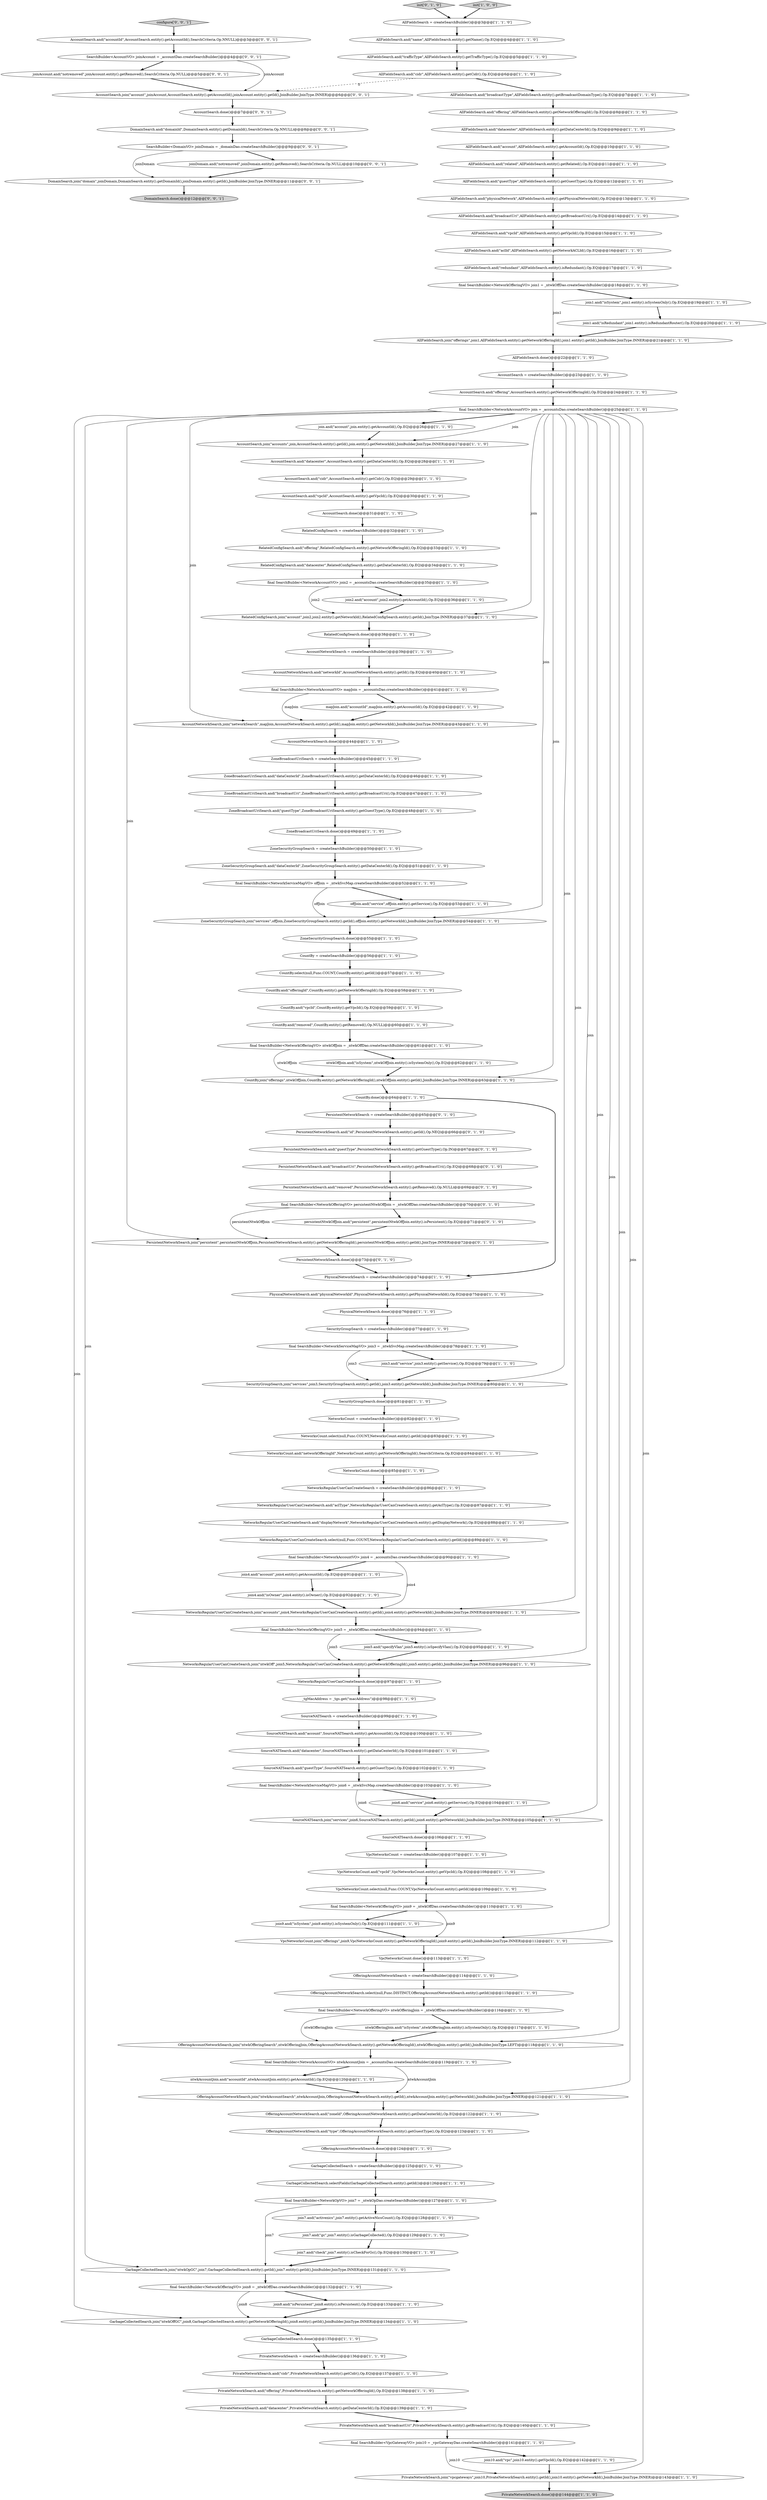 digraph {
114 [style = filled, label = "AccountNetworkSearch.join(\"networkSearch\",mapJoin,AccountNetworkSearch.entity().getId(),mapJoin.entity().getNetworkId(),JoinBuilder.JoinType.INNER)@@@43@@@['1', '1', '0']", fillcolor = white, shape = ellipse image = "AAA0AAABBB1BBB"];
65 [style = filled, label = "join6.and(\"service\",join6.entity().getService(),Op.EQ)@@@104@@@['1', '1', '0']", fillcolor = white, shape = ellipse image = "AAA0AAABBB1BBB"];
73 [style = filled, label = "join9.and(\"isSystem\",join9.entity().isSystemOnly(),Op.EQ)@@@111@@@['1', '1', '0']", fillcolor = white, shape = ellipse image = "AAA0AAABBB1BBB"];
49 [style = filled, label = "NetworksRegularUserCanCreateSearch.join(\"accounts\",join4,NetworksRegularUserCanCreateSearch.entity().getId(),join4.entity().getNetworkId(),JoinBuilder.JoinType.INNER)@@@93@@@['1', '1', '0']", fillcolor = white, shape = ellipse image = "AAA0AAABBB1BBB"];
47 [style = filled, label = "final SearchBuilder<NetworkAccountVO> join2 = _accountsDao.createSearchBuilder()@@@35@@@['1', '1', '0']", fillcolor = white, shape = ellipse image = "AAA0AAABBB1BBB"];
34 [style = filled, label = "ntwkAccountJoin.and(\"accountId\",ntwkAccountJoin.entity().getAccountId(),Op.EQ)@@@120@@@['1', '1', '0']", fillcolor = white, shape = ellipse image = "AAA0AAABBB1BBB"];
4 [style = filled, label = "GarbageCollectedSearch = createSearchBuilder()@@@125@@@['1', '1', '0']", fillcolor = white, shape = ellipse image = "AAA0AAABBB1BBB"];
21 [style = filled, label = "VpcNetworksCount = createSearchBuilder()@@@107@@@['1', '1', '0']", fillcolor = white, shape = ellipse image = "AAA0AAABBB1BBB"];
90 [style = filled, label = "AllFieldsSearch.and(\"broadcastUri\",AllFieldsSearch.entity().getBroadcastUri(),Op.EQ)@@@14@@@['1', '1', '0']", fillcolor = white, shape = ellipse image = "AAA0AAABBB1BBB"];
138 [style = filled, label = "PersistentNetworkSearch.join(\"persistent\",persistentNtwkOffJoin,PersistentNetworkSearch.entity().getNetworkOfferingId(),persistentNtwkOffJoin.entity().getId(),JoinType.INNER)@@@72@@@['0', '1', '0']", fillcolor = white, shape = ellipse image = "AAA1AAABBB2BBB"];
18 [style = filled, label = "join8.and(\"isPersistent\",join8.entity().isPersistent(),Op.EQ)@@@133@@@['1', '1', '0']", fillcolor = white, shape = ellipse image = "AAA0AAABBB1BBB"];
106 [style = filled, label = "join10.and(\"vpc\",join10.entity().getVpcId(),Op.EQ)@@@142@@@['1', '1', '0']", fillcolor = white, shape = ellipse image = "AAA0AAABBB1BBB"];
53 [style = filled, label = "AllFieldsSearch.and(\"datacenter\",AllFieldsSearch.entity().getDataCenterId(),Op.EQ)@@@9@@@['1', '1', '0']", fillcolor = white, shape = ellipse image = "AAA0AAABBB1BBB"];
151 [style = filled, label = "DomainSearch.done()@@@12@@@['0', '0', '1']", fillcolor = lightgray, shape = ellipse image = "AAA0AAABBB3BBB"];
92 [style = filled, label = "SourceNATSearch.join(\"services\",join6,SourceNATSearch.entity().getId(),join6.entity().getNetworkId(),JoinBuilder.JoinType.INNER)@@@105@@@['1', '1', '0']", fillcolor = white, shape = ellipse image = "AAA0AAABBB1BBB"];
37 [style = filled, label = "ntwkOfferingJoin.and(\"isSystem\",ntwkOfferingJoin.entity().isSystemOnly(),Op.EQ)@@@117@@@['1', '1', '0']", fillcolor = white, shape = ellipse image = "AAA0AAABBB1BBB"];
27 [style = filled, label = "GarbageCollectedSearch.selectFields(GarbageCollectedSearch.entity().getId())@@@126@@@['1', '1', '0']", fillcolor = white, shape = ellipse image = "AAA0AAABBB1BBB"];
29 [style = filled, label = "AllFieldsSearch.and(\"guestType\",AllFieldsSearch.entity().getGuestType(),Op.EQ)@@@12@@@['1', '1', '0']", fillcolor = white, shape = ellipse image = "AAA0AAABBB1BBB"];
126 [style = filled, label = "AllFieldsSearch.and(\"vpcId\",AllFieldsSearch.entity().getVpcId(),Op.EQ)@@@15@@@['1', '1', '0']", fillcolor = white, shape = ellipse image = "AAA0AAABBB1BBB"];
125 [style = filled, label = "PhysicalNetworkSearch = createSearchBuilder()@@@74@@@['1', '1', '0']", fillcolor = white, shape = ellipse image = "AAA0AAABBB1BBB"];
104 [style = filled, label = "NetworksRegularUserCanCreateSearch.select(null,Func.COUNT,NetworksRegularUserCanCreateSearch.entity().getId())@@@89@@@['1', '1', '0']", fillcolor = white, shape = ellipse image = "AAA0AAABBB1BBB"];
133 [style = filled, label = "ZoneBroadcastUriSearch.and(\"guestType\",ZoneBroadcastUriSearch.entity().getGuestType(),Op.EQ)@@@48@@@['1', '1', '0']", fillcolor = white, shape = ellipse image = "AAA0AAABBB1BBB"];
23 [style = filled, label = "CountBy = createSearchBuilder()@@@56@@@['1', '1', '0']", fillcolor = white, shape = ellipse image = "AAA0AAABBB1BBB"];
40 [style = filled, label = "join4.and(\"isOwner\",join4.entity().isOwner(),Op.EQ)@@@92@@@['1', '1', '0']", fillcolor = white, shape = ellipse image = "AAA0AAABBB1BBB"];
44 [style = filled, label = "AllFieldsSearch.and(\"account\",AllFieldsSearch.entity().getAccountId(),Op.EQ)@@@10@@@['1', '1', '0']", fillcolor = white, shape = ellipse image = "AAA0AAABBB1BBB"];
144 [style = filled, label = "AccountSearch.done()@@@7@@@['0', '0', '1']", fillcolor = white, shape = ellipse image = "AAA0AAABBB3BBB"];
20 [style = filled, label = "final SearchBuilder<NetworkAccountVO> ntwkAccountJoin = _accountsDao.createSearchBuilder()@@@119@@@['1', '1', '0']", fillcolor = white, shape = ellipse image = "AAA0AAABBB1BBB"];
112 [style = filled, label = "final SearchBuilder<NetworkOfferingVO> ntwkOffJoin = _ntwkOffDao.createSearchBuilder()@@@61@@@['1', '1', '0']", fillcolor = white, shape = ellipse image = "AAA0AAABBB1BBB"];
59 [style = filled, label = "AllFieldsSearch.and(\"name\",AllFieldsSearch.entity().getName(),Op.EQ)@@@4@@@['1', '1', '0']", fillcolor = white, shape = ellipse image = "AAA0AAABBB1BBB"];
78 [style = filled, label = "final SearchBuilder<NetworkServiceMapVO> offJoin = _ntwkSvcMap.createSearchBuilder()@@@52@@@['1', '1', '0']", fillcolor = white, shape = ellipse image = "AAA0AAABBB1BBB"];
123 [style = filled, label = "final SearchBuilder<NetworkServiceMapVO> join6 = _ntwkSvcMap.createSearchBuilder()@@@103@@@['1', '1', '0']", fillcolor = white, shape = ellipse image = "AAA0AAABBB1BBB"];
97 [style = filled, label = "VpcNetworksCount.select(null,Func.COUNT,VpcNetworksCount.entity().getId())@@@109@@@['1', '1', '0']", fillcolor = white, shape = ellipse image = "AAA0AAABBB1BBB"];
28 [style = filled, label = "final SearchBuilder<NetworkOfferingVO> join5 = _ntwkOffDao.createSearchBuilder()@@@94@@@['1', '1', '0']", fillcolor = white, shape = ellipse image = "AAA0AAABBB1BBB"];
7 [style = filled, label = "NetworksRegularUserCanCreateSearch.and(\"aclType\",NetworksRegularUserCanCreateSearch.entity().getAclType(),Op.EQ)@@@87@@@['1', '1', '0']", fillcolor = white, shape = ellipse image = "AAA0AAABBB1BBB"];
149 [style = filled, label = "DomainSearch.join(\"domain\",joinDomain,DomainSearch.entity().getDomainId(),joinDomain.entity().getId(),JoinBuilder.JoinType.INNER)@@@11@@@['0', '0', '1']", fillcolor = white, shape = ellipse image = "AAA0AAABBB3BBB"];
17 [style = filled, label = "AllFieldsSearch.and(\"trafficType\",AllFieldsSearch.entity().getTrafficType(),Op.EQ)@@@5@@@['1', '1', '0']", fillcolor = white, shape = ellipse image = "AAA0AAABBB1BBB"];
85 [style = filled, label = "OfferingAccountNetworkSearch.select(null,Func.DISTINCT,OfferingAccountNetworkSearch.entity().getId())@@@115@@@['1', '1', '0']", fillcolor = white, shape = ellipse image = "AAA0AAABBB1BBB"];
119 [style = filled, label = "ZoneBroadcastUriSearch.and(\"dataCenterId\",ZoneBroadcastUriSearch.entity().getDataCenterId(),Op.EQ)@@@46@@@['1', '1', '0']", fillcolor = white, shape = ellipse image = "AAA0AAABBB1BBB"];
82 [style = filled, label = "OfferingAccountNetworkSearch.join(\"ntwkOfferingSearch\",ntwkOfferingJoin,OfferingAccountNetworkSearch.entity().getNetworkOfferingId(),ntwkOfferingJoin.entity().getId(),JoinBuilder.JoinType.LEFT)@@@118@@@['1', '1', '0']", fillcolor = white, shape = ellipse image = "AAA0AAABBB1BBB"];
95 [style = filled, label = "AccountSearch.done()@@@31@@@['1', '1', '0']", fillcolor = white, shape = ellipse image = "AAA0AAABBB1BBB"];
136 [style = filled, label = "persistentNtwkOffJoin.and(\"persistent\",persistentNtwkOffJoin.entity().isPersistent(),Op.EQ)@@@71@@@['0', '1', '0']", fillcolor = white, shape = ellipse image = "AAA1AAABBB2BBB"];
72 [style = filled, label = "NetworksRegularUserCanCreateSearch = createSearchBuilder()@@@86@@@['1', '1', '0']", fillcolor = white, shape = ellipse image = "AAA0AAABBB1BBB"];
14 [style = filled, label = "PrivateNetworkSearch.and(\"broadcastUri\",PrivateNetworkSearch.entity().getBroadcastUri(),Op.EQ)@@@140@@@['1', '1', '0']", fillcolor = white, shape = ellipse image = "AAA0AAABBB1BBB"];
9 [style = filled, label = "CountBy.select(null,Func.COUNT,CountBy.entity().getId())@@@57@@@['1', '1', '0']", fillcolor = white, shape = ellipse image = "AAA0AAABBB1BBB"];
111 [style = filled, label = "VpcNetworksCount.and(\"vpcId\",VpcNetworksCount.entity().getVpcId(),Op.EQ)@@@108@@@['1', '1', '0']", fillcolor = white, shape = ellipse image = "AAA0AAABBB1BBB"];
32 [style = filled, label = "PrivateNetworkSearch.and(\"offering\",PrivateNetworkSearch.entity().getNetworkOfferingId(),Op.EQ)@@@138@@@['1', '1', '0']", fillcolor = white, shape = ellipse image = "AAA0AAABBB1BBB"];
30 [style = filled, label = "SourceNATSearch = createSearchBuilder()@@@99@@@['1', '1', '0']", fillcolor = white, shape = ellipse image = "AAA0AAABBB1BBB"];
75 [style = filled, label = "NetworksRegularUserCanCreateSearch.done()@@@97@@@['1', '1', '0']", fillcolor = white, shape = ellipse image = "AAA0AAABBB1BBB"];
70 [style = filled, label = "SecurityGroupSearch.join(\"services\",join3,SecurityGroupSearch.entity().getId(),join3.entity().getNetworkId(),JoinBuilder.JoinType.INNER)@@@80@@@['1', '1', '0']", fillcolor = white, shape = ellipse image = "AAA0AAABBB1BBB"];
99 [style = filled, label = "final SearchBuilder<NetworkAccountVO> join4 = _accountsDao.createSearchBuilder()@@@90@@@['1', '1', '0']", fillcolor = white, shape = ellipse image = "AAA0AAABBB1BBB"];
33 [style = filled, label = "ZoneSecurityGroupSearch = createSearchBuilder()@@@50@@@['1', '1', '0']", fillcolor = white, shape = ellipse image = "AAA0AAABBB1BBB"];
63 [style = filled, label = "NetworksRegularUserCanCreateSearch.join(\"ntwkOff\",join5,NetworksRegularUserCanCreateSearch.entity().getNetworkOfferingId(),join5.entity().getId(),JoinBuilder.JoinType.INNER)@@@96@@@['1', '1', '0']", fillcolor = white, shape = ellipse image = "AAA0AAABBB1BBB"];
5 [style = filled, label = "RelatedConfigSearch.done()@@@38@@@['1', '1', '0']", fillcolor = white, shape = ellipse image = "AAA0AAABBB1BBB"];
128 [style = filled, label = "ntwkOffJoin.and(\"isSystem\",ntwkOffJoin.entity().isSystemOnly(),Op.EQ)@@@62@@@['1', '1', '0']", fillcolor = white, shape = ellipse image = "AAA0AAABBB1BBB"];
139 [style = filled, label = "init['0', '1', '0']", fillcolor = lightgray, shape = diamond image = "AAA0AAABBB2BBB"];
69 [style = filled, label = "offJoin.and(\"service\",offJoin.entity().getService(),Op.EQ)@@@53@@@['1', '1', '0']", fillcolor = white, shape = ellipse image = "AAA0AAABBB1BBB"];
115 [style = filled, label = "final SearchBuilder<NetworkServiceMapVO> join3 = _ntwkSvcMap.createSearchBuilder()@@@78@@@['1', '1', '0']", fillcolor = white, shape = ellipse image = "AAA0AAABBB1BBB"];
131 [style = filled, label = "OfferingAccountNetworkSearch.done()@@@124@@@['1', '1', '0']", fillcolor = white, shape = ellipse image = "AAA0AAABBB1BBB"];
6 [style = filled, label = "PrivateNetworkSearch = createSearchBuilder()@@@136@@@['1', '1', '0']", fillcolor = white, shape = ellipse image = "AAA0AAABBB1BBB"];
55 [style = filled, label = "final SearchBuilder<VpcGatewayVO> join10 = _vpcGatewayDao.createSearchBuilder()@@@141@@@['1', '1', '0']", fillcolor = white, shape = ellipse image = "AAA0AAABBB1BBB"];
12 [style = filled, label = "final SearchBuilder<NetworkOfferingVO> ntwkOfferingJoin = _ntwkOffDao.createSearchBuilder()@@@116@@@['1', '1', '0']", fillcolor = white, shape = ellipse image = "AAA0AAABBB1BBB"];
113 [style = filled, label = "final SearchBuilder<NetworkAccountVO> join = _accountsDao.createSearchBuilder()@@@25@@@['1', '1', '0']", fillcolor = white, shape = ellipse image = "AAA0AAABBB1BBB"];
52 [style = filled, label = "PrivateNetworkSearch.and(\"cidr\",PrivateNetworkSearch.entity().getCidr(),Op.EQ)@@@137@@@['1', '1', '0']", fillcolor = white, shape = ellipse image = "AAA0AAABBB1BBB"];
24 [style = filled, label = "SourceNATSearch.and(\"account\",SourceNATSearch.entity().getAccountId(),Op.EQ)@@@100@@@['1', '1', '0']", fillcolor = white, shape = ellipse image = "AAA0AAABBB1BBB"];
129 [style = filled, label = "CountBy.and(\"offeringId\",CountBy.entity().getNetworkOfferingId(),Op.EQ)@@@58@@@['1', '1', '0']", fillcolor = white, shape = ellipse image = "AAA0AAABBB1BBB"];
25 [style = filled, label = "AccountSearch.and(\"cidr\",AccountSearch.entity().getCidr(),Op.EQ)@@@29@@@['1', '1', '0']", fillcolor = white, shape = ellipse image = "AAA0AAABBB1BBB"];
35 [style = filled, label = "AllFieldsSearch.join(\"offerings\",join1,AllFieldsSearch.entity().getNetworkOfferingId(),join1.entity().getId(),JoinBuilder.JoinType.INNER)@@@21@@@['1', '1', '0']", fillcolor = white, shape = ellipse image = "AAA0AAABBB1BBB"];
118 [style = filled, label = "join.and(\"account\",join.entity().getAccountId(),Op.EQ)@@@26@@@['1', '1', '0']", fillcolor = white, shape = ellipse image = "AAA0AAABBB1BBB"];
88 [style = filled, label = "CountBy.and(\"removed\",CountBy.entity().getRemoved(),Op.NULL)@@@60@@@['1', '1', '0']", fillcolor = white, shape = ellipse image = "AAA0AAABBB1BBB"];
50 [style = filled, label = "OfferingAccountNetworkSearch.and(\"type\",OfferingAccountNetworkSearch.entity().getGuestType(),Op.EQ)@@@123@@@['1', '1', '0']", fillcolor = white, shape = ellipse image = "AAA0AAABBB1BBB"];
0 [style = filled, label = "join3.and(\"service\",join3.entity().getService(),Op.EQ)@@@79@@@['1', '1', '0']", fillcolor = white, shape = ellipse image = "AAA0AAABBB1BBB"];
16 [style = filled, label = "ZoneBroadcastUriSearch.done()@@@49@@@['1', '1', '0']", fillcolor = white, shape = ellipse image = "AAA0AAABBB1BBB"];
98 [style = filled, label = "_tgMacAddress = _tgs.get(\"macAddress\")@@@98@@@['1', '1', '0']", fillcolor = white, shape = ellipse image = "AAA0AAABBB1BBB"];
76 [style = filled, label = "ZoneSecurityGroupSearch.done()@@@55@@@['1', '1', '0']", fillcolor = white, shape = ellipse image = "AAA0AAABBB1BBB"];
74 [style = filled, label = "RelatedConfigSearch.and(\"datacenter\",RelatedConfigSearch.entity().getDataCenterId(),Op.EQ)@@@34@@@['1', '1', '0']", fillcolor = white, shape = ellipse image = "AAA0AAABBB1BBB"];
31 [style = filled, label = "final SearchBuilder<NetworkOfferingVO> join8 = _ntwkOffDao.createSearchBuilder()@@@132@@@['1', '1', '0']", fillcolor = white, shape = ellipse image = "AAA0AAABBB1BBB"];
117 [style = filled, label = "AllFieldsSearch.and(\"redundant\",AllFieldsSearch.entity().isRedundant(),Op.EQ)@@@17@@@['1', '1', '0']", fillcolor = white, shape = ellipse image = "AAA0AAABBB1BBB"];
11 [style = filled, label = "NetworksCount = createSearchBuilder()@@@82@@@['1', '1', '0']", fillcolor = white, shape = ellipse image = "AAA0AAABBB1BBB"];
13 [style = filled, label = "final SearchBuilder<NetworkAccountVO> mapJoin = _accountsDao.createSearchBuilder()@@@41@@@['1', '1', '0']", fillcolor = white, shape = ellipse image = "AAA0AAABBB1BBB"];
62 [style = filled, label = "SourceNATSearch.and(\"guestType\",SourceNATSearch.entity().getGuestType(),Op.EQ)@@@102@@@['1', '1', '0']", fillcolor = white, shape = ellipse image = "AAA0AAABBB1BBB"];
84 [style = filled, label = "join1.and(\"isRedundant\",join1.entity().isRedundantRouter(),Op.EQ)@@@20@@@['1', '1', '0']", fillcolor = white, shape = ellipse image = "AAA0AAABBB1BBB"];
22 [style = filled, label = "ZoneSecurityGroupSearch.and(\"dataCenterId\",ZoneSecurityGroupSearch.entity().getDataCenterId(),Op.EQ)@@@51@@@['1', '1', '0']", fillcolor = white, shape = ellipse image = "AAA0AAABBB1BBB"];
38 [style = filled, label = "AccountSearch = createSearchBuilder()@@@23@@@['1', '1', '0']", fillcolor = white, shape = ellipse image = "AAA0AAABBB1BBB"];
143 [style = filled, label = "final SearchBuilder<NetworkOfferingVO> persistentNtwkOffJoin = _ntwkOffDao.createSearchBuilder()@@@70@@@['0', '1', '0']", fillcolor = white, shape = ellipse image = "AAA1AAABBB2BBB"];
145 [style = filled, label = "joinDomain.and(\"notremoved\",joinDomain.entity().getRemoved(),SearchCriteria.Op.NULL)@@@10@@@['0', '0', '1']", fillcolor = white, shape = ellipse image = "AAA0AAABBB3BBB"];
10 [style = filled, label = "join7.and(\"gc\",join7.entity().isGarbageCollected(),Op.EQ)@@@129@@@['1', '1', '0']", fillcolor = white, shape = ellipse image = "AAA0AAABBB1BBB"];
60 [style = filled, label = "VpcNetworksCount.join(\"offerings\",join9,VpcNetworksCount.entity().getNetworkOfferingId(),join9.entity().getId(),JoinBuilder.JoinType.INNER)@@@112@@@['1', '1', '0']", fillcolor = white, shape = ellipse image = "AAA0AAABBB1BBB"];
8 [style = filled, label = "join2.and(\"account\",join2.entity().getAccountId(),Op.EQ)@@@36@@@['1', '1', '0']", fillcolor = white, shape = ellipse image = "AAA0AAABBB1BBB"];
46 [style = filled, label = "AccountSearch.and(\"datacenter\",AccountSearch.entity().getDataCenterId(),Op.EQ)@@@28@@@['1', '1', '0']", fillcolor = white, shape = ellipse image = "AAA0AAABBB1BBB"];
2 [style = filled, label = "NetworksRegularUserCanCreateSearch.and(\"displayNetwork\",NetworksRegularUserCanCreateSearch.entity().getDisplayNetwork(),Op.EQ)@@@88@@@['1', '1', '0']", fillcolor = white, shape = ellipse image = "AAA0AAABBB1BBB"];
61 [style = filled, label = "AllFieldsSearch = createSearchBuilder()@@@3@@@['1', '1', '0']", fillcolor = white, shape = ellipse image = "AAA0AAABBB1BBB"];
94 [style = filled, label = "VpcNetworksCount.done()@@@113@@@['1', '1', '0']", fillcolor = white, shape = ellipse image = "AAA0AAABBB1BBB"];
36 [style = filled, label = "join5.and(\"specifyVlan\",join5.entity().isSpecifyVlan(),Op.EQ)@@@95@@@['1', '1', '0']", fillcolor = white, shape = ellipse image = "AAA0AAABBB1BBB"];
96 [style = filled, label = "AccountNetworkSearch = createSearchBuilder()@@@39@@@['1', '1', '0']", fillcolor = white, shape = ellipse image = "AAA0AAABBB1BBB"];
121 [style = filled, label = "SecurityGroupSearch.done()@@@81@@@['1', '1', '0']", fillcolor = white, shape = ellipse image = "AAA0AAABBB1BBB"];
86 [style = filled, label = "GarbageCollectedSearch.join(\"ntwkOpGC\",join7,GarbageCollectedSearch.entity().getId(),join7.entity().getId(),JoinBuilder.JoinType.INNER)@@@131@@@['1', '1', '0']", fillcolor = white, shape = ellipse image = "AAA0AAABBB1BBB"];
132 [style = filled, label = "SourceNATSearch.and(\"datacenter\",SourceNATSearch.entity().getDataCenterId(),Op.EQ)@@@101@@@['1', '1', '0']", fillcolor = white, shape = ellipse image = "AAA0AAABBB1BBB"];
109 [style = filled, label = "AllFieldsSearch.and(\"related\",AllFieldsSearch.entity().getRelated(),Op.EQ)@@@11@@@['1', '1', '0']", fillcolor = white, shape = ellipse image = "AAA0AAABBB1BBB"];
79 [style = filled, label = "join7.and(\"check\",join7.entity().isCheckForGc(),Op.EQ)@@@130@@@['1', '1', '0']", fillcolor = white, shape = ellipse image = "AAA0AAABBB1BBB"];
71 [style = filled, label = "AccountSearch.and(\"offering\",AccountSearch.entity().getNetworkOfferingId(),Op.EQ)@@@24@@@['1', '1', '0']", fillcolor = white, shape = ellipse image = "AAA0AAABBB1BBB"];
48 [style = filled, label = "final SearchBuilder<NetworkOpVO> join7 = _ntwkOpDao.createSearchBuilder()@@@127@@@['1', '1', '0']", fillcolor = white, shape = ellipse image = "AAA0AAABBB1BBB"];
93 [style = filled, label = "ZoneBroadcastUriSearch = createSearchBuilder()@@@45@@@['1', '1', '0']", fillcolor = white, shape = ellipse image = "AAA0AAABBB1BBB"];
56 [style = filled, label = "RelatedConfigSearch.and(\"offering\",RelatedConfigSearch.entity().getNetworkOfferingId(),Op.EQ)@@@33@@@['1', '1', '0']", fillcolor = white, shape = ellipse image = "AAA0AAABBB1BBB"];
41 [style = filled, label = "GarbageCollectedSearch.done()@@@135@@@['1', '1', '0']", fillcolor = white, shape = ellipse image = "AAA0AAABBB1BBB"];
100 [style = filled, label = "CountBy.join(\"offerings\",ntwkOffJoin,CountBy.entity().getNetworkOfferingId(),ntwkOffJoin.entity().getId(),JoinBuilder.JoinType.INNER)@@@63@@@['1', '1', '0']", fillcolor = white, shape = ellipse image = "AAA0AAABBB1BBB"];
127 [style = filled, label = "CountBy.and(\"vpcId\",CountBy.entity().getVpcId(),Op.EQ)@@@59@@@['1', '1', '0']", fillcolor = white, shape = ellipse image = "AAA0AAABBB1BBB"];
146 [style = filled, label = "AccountSearch.and(\"accountId\",AccountSearch.entity().getAccountId(),SearchCriteria.Op.NNULL)@@@3@@@['0', '0', '1']", fillcolor = white, shape = ellipse image = "AAA0AAABBB3BBB"];
67 [style = filled, label = "AccountSearch.and(\"vpcId\",AccountSearch.entity().getVpcId(),Op.EQ)@@@30@@@['1', '1', '0']", fillcolor = white, shape = ellipse image = "AAA0AAABBB1BBB"];
124 [style = filled, label = "PrivateNetworkSearch.and(\"datacenter\",PrivateNetworkSearch.entity().getDataCenterId(),Op.EQ)@@@139@@@['1', '1', '0']", fillcolor = white, shape = ellipse image = "AAA0AAABBB1BBB"];
64 [style = filled, label = "SecurityGroupSearch = createSearchBuilder()@@@77@@@['1', '1', '0']", fillcolor = white, shape = ellipse image = "AAA0AAABBB1BBB"];
137 [style = filled, label = "PersistentNetworkSearch = createSearchBuilder()@@@65@@@['0', '1', '0']", fillcolor = white, shape = ellipse image = "AAA1AAABBB2BBB"];
141 [style = filled, label = "PersistentNetworkSearch.and(\"id\",PersistentNetworkSearch.entity().getId(),Op.NEQ)@@@66@@@['0', '1', '0']", fillcolor = white, shape = ellipse image = "AAA1AAABBB2BBB"];
134 [style = filled, label = "PersistentNetworkSearch.and(\"removed\",PersistentNetworkSearch.entity().getRemoved(),Op.NULL)@@@69@@@['0', '1', '0']", fillcolor = white, shape = ellipse image = "AAA1AAABBB2BBB"];
54 [style = filled, label = "RelatedConfigSearch.join(\"account\",join2,join2.entity().getNetworkId(),RelatedConfigSearch.entity().getId(),JoinType.INNER)@@@37@@@['1', '1', '0']", fillcolor = white, shape = ellipse image = "AAA0AAABBB1BBB"];
81 [style = filled, label = "AccountNetworkSearch.done()@@@44@@@['1', '1', '0']", fillcolor = white, shape = ellipse image = "AAA0AAABBB1BBB"];
150 [style = filled, label = "joinAccount.and(\"notremoved\",joinAccount.entity().getRemoved(),SearchCriteria.Op.NULL)@@@5@@@['0', '0', '1']", fillcolor = white, shape = ellipse image = "AAA0AAABBB3BBB"];
15 [style = filled, label = "GarbageCollectedSearch.join(\"ntwkOffGC\",join8,GarbageCollectedSearch.entity().getNetworkOfferingId(),join8.entity().getId(),JoinBuilder.JoinType.INNER)@@@134@@@['1', '1', '0']", fillcolor = white, shape = ellipse image = "AAA0AAABBB1BBB"];
80 [style = filled, label = "ZoneBroadcastUriSearch.and(\"broadcastUri\",ZoneBroadcastUriSearch.entity().getBroadcastUri(),Op.EQ)@@@47@@@['1', '1', '0']", fillcolor = white, shape = ellipse image = "AAA0AAABBB1BBB"];
135 [style = filled, label = "PersistentNetworkSearch.done()@@@73@@@['0', '1', '0']", fillcolor = white, shape = ellipse image = "AAA1AAABBB2BBB"];
140 [style = filled, label = "PersistentNetworkSearch.and(\"broadcastUri\",PersistentNetworkSearch.entity().getBroadcastUri(),Op.EQ)@@@68@@@['0', '1', '0']", fillcolor = white, shape = ellipse image = "AAA1AAABBB2BBB"];
153 [style = filled, label = "AccountSearch.join(\"account\",joinAccount,AccountSearch.entity().getAccountId(),joinAccount.entity().getId(),JoinBuilder.JoinType.INNER)@@@6@@@['0', '0', '1']", fillcolor = white, shape = ellipse image = "AAA0AAABBB3BBB"];
102 [style = filled, label = "PhysicalNetworkSearch.done()@@@76@@@['1', '1', '0']", fillcolor = white, shape = ellipse image = "AAA0AAABBB1BBB"];
43 [style = filled, label = "OfferingAccountNetworkSearch.join(\"ntwkAccountSearch\",ntwkAccountJoin,OfferingAccountNetworkSearch.entity().getId(),ntwkAccountJoin.entity().getNetworkId(),JoinBuilder.JoinType.INNER)@@@121@@@['1', '1', '0']", fillcolor = white, shape = ellipse image = "AAA0AAABBB1BBB"];
103 [style = filled, label = "mapJoin.and(\"accountId\",mapJoin.entity().getAccountId(),Op.EQ)@@@42@@@['1', '1', '0']", fillcolor = white, shape = ellipse image = "AAA0AAABBB1BBB"];
110 [style = filled, label = "PrivateNetworkSearch.join(\"vpcgateways\",join10,PrivateNetworkSearch.entity().getId(),join10.entity().getNetworkId(),JoinBuilder.JoinType.INNER)@@@143@@@['1', '1', '0']", fillcolor = white, shape = ellipse image = "AAA0AAABBB1BBB"];
87 [style = filled, label = "NetworksCount.select(null,Func.COUNT,NetworksCount.entity().getId())@@@83@@@['1', '1', '0']", fillcolor = white, shape = ellipse image = "AAA0AAABBB1BBB"];
19 [style = filled, label = "CountBy.done()@@@64@@@['1', '1', '0']", fillcolor = white, shape = ellipse image = "AAA0AAABBB1BBB"];
68 [style = filled, label = "ZoneSecurityGroupSearch.join(\"services\",offJoin,ZoneSecurityGroupSearch.entity().getId(),offJoin.entity().getNetworkId(),JoinBuilder.JoinType.INNER)@@@54@@@['1', '1', '0']", fillcolor = white, shape = ellipse image = "AAA0AAABBB1BBB"];
105 [style = filled, label = "join7.and(\"activenics\",join7.entity().getActiveNicsCount(),Op.EQ)@@@128@@@['1', '1', '0']", fillcolor = white, shape = ellipse image = "AAA0AAABBB1BBB"];
120 [style = filled, label = "AllFieldsSearch.and(\"offering\",AllFieldsSearch.entity().getNetworkOfferingId(),Op.EQ)@@@8@@@['1', '1', '0']", fillcolor = white, shape = ellipse image = "AAA0AAABBB1BBB"];
116 [style = filled, label = "OfferingAccountNetworkSearch.and(\"zoneId\",OfferingAccountNetworkSearch.entity().getDataCenterId(),Op.EQ)@@@122@@@['1', '1', '0']", fillcolor = white, shape = ellipse image = "AAA0AAABBB1BBB"];
42 [style = filled, label = "init['1', '0', '0']", fillcolor = lightgray, shape = diamond image = "AAA0AAABBB1BBB"];
57 [style = filled, label = "AllFieldsSearch.and(\"aclId\",AllFieldsSearch.entity().getNetworkACLId(),Op.EQ)@@@16@@@['1', '1', '0']", fillcolor = white, shape = ellipse image = "AAA0AAABBB1BBB"];
130 [style = filled, label = "PhysicalNetworkSearch.and(\"physicalNetworkId\",PhysicalNetworkSearch.entity().getPhysicalNetworkId(),Op.EQ)@@@75@@@['1', '1', '0']", fillcolor = white, shape = ellipse image = "AAA0AAABBB1BBB"];
77 [style = filled, label = "join4.and(\"account\",join4.entity().getAccountId(),Op.EQ)@@@91@@@['1', '1', '0']", fillcolor = white, shape = ellipse image = "AAA0AAABBB1BBB"];
108 [style = filled, label = "AllFieldsSearch.and(\"broadcastType\",AllFieldsSearch.entity().getBroadcastDomainType(),Op.EQ)@@@7@@@['1', '1', '0']", fillcolor = white, shape = ellipse image = "AAA0AAABBB1BBB"];
91 [style = filled, label = "AccountNetworkSearch.and(\"networkId\",AccountNetworkSearch.entity().getId(),Op.EQ)@@@40@@@['1', '1', '0']", fillcolor = white, shape = ellipse image = "AAA0AAABBB1BBB"];
26 [style = filled, label = "NetworksCount.and(\"networkOfferingId\",NetworksCount.entity().getNetworkOfferingId(),SearchCriteria.Op.EQ)@@@84@@@['1', '1', '0']", fillcolor = white, shape = ellipse image = "AAA0AAABBB1BBB"];
39 [style = filled, label = "final SearchBuilder<NetworkOfferingVO> join9 = _ntwkOffDao.createSearchBuilder()@@@110@@@['1', '1', '0']", fillcolor = white, shape = ellipse image = "AAA0AAABBB1BBB"];
142 [style = filled, label = "PersistentNetworkSearch.and(\"guestType\",PersistentNetworkSearch.entity().getGuestType(),Op.IN)@@@67@@@['0', '1', '0']", fillcolor = white, shape = ellipse image = "AAA1AAABBB2BBB"];
122 [style = filled, label = "SourceNATSearch.done()@@@106@@@['1', '1', '0']", fillcolor = white, shape = ellipse image = "AAA0AAABBB1BBB"];
83 [style = filled, label = "OfferingAccountNetworkSearch = createSearchBuilder()@@@114@@@['1', '1', '0']", fillcolor = white, shape = ellipse image = "AAA0AAABBB1BBB"];
3 [style = filled, label = "join1.and(\"isSystem\",join1.entity().isSystemOnly(),Op.EQ)@@@19@@@['1', '1', '0']", fillcolor = white, shape = ellipse image = "AAA0AAABBB1BBB"];
101 [style = filled, label = "final SearchBuilder<NetworkOfferingVO> join1 = _ntwkOffDao.createSearchBuilder()@@@18@@@['1', '1', '0']", fillcolor = white, shape = ellipse image = "AAA0AAABBB1BBB"];
147 [style = filled, label = "DomainSearch.and(\"domainId\",DomainSearch.entity().getDomainId(),SearchCriteria.Op.NNULL)@@@8@@@['0', '0', '1']", fillcolor = white, shape = ellipse image = "AAA0AAABBB3BBB"];
154 [style = filled, label = "configure['0', '0', '1']", fillcolor = lightgray, shape = diamond image = "AAA0AAABBB3BBB"];
45 [style = filled, label = "RelatedConfigSearch = createSearchBuilder()@@@32@@@['1', '1', '0']", fillcolor = white, shape = ellipse image = "AAA0AAABBB1BBB"];
1 [style = filled, label = "AccountSearch.join(\"accounts\",join,AccountSearch.entity().getId(),join.entity().getNetworkId(),JoinBuilder.JoinType.INNER)@@@27@@@['1', '1', '0']", fillcolor = white, shape = ellipse image = "AAA0AAABBB1BBB"];
51 [style = filled, label = "NetworksCount.done()@@@85@@@['1', '1', '0']", fillcolor = white, shape = ellipse image = "AAA0AAABBB1BBB"];
58 [style = filled, label = "PrivateNetworkSearch.done()@@@144@@@['1', '1', '0']", fillcolor = lightgray, shape = ellipse image = "AAA0AAABBB1BBB"];
107 [style = filled, label = "AllFieldsSearch.and(\"cidr\",AllFieldsSearch.entity().getCidr(),Op.EQ)@@@6@@@['1', '1', '0']", fillcolor = white, shape = ellipse image = "AAA0AAABBB1BBB"];
66 [style = filled, label = "AllFieldsSearch.and(\"physicalNetwork\",AllFieldsSearch.entity().getPhysicalNetworkId(),Op.EQ)@@@13@@@['1', '1', '0']", fillcolor = white, shape = ellipse image = "AAA0AAABBB1BBB"];
89 [style = filled, label = "AllFieldsSearch.done()@@@22@@@['1', '1', '0']", fillcolor = white, shape = ellipse image = "AAA0AAABBB1BBB"];
152 [style = filled, label = "SearchBuilder<AccountVO> joinAccount = _accountDao.createSearchBuilder()@@@4@@@['0', '0', '1']", fillcolor = white, shape = ellipse image = "AAA0AAABBB3BBB"];
148 [style = filled, label = "SearchBuilder<DomainVO> joinDomain = _domainDao.createSearchBuilder()@@@9@@@['0', '0', '1']", fillcolor = white, shape = ellipse image = "AAA0AAABBB3BBB"];
137->141 [style = bold, label=""];
113->82 [style = solid, label="join"];
23->9 [style = bold, label=""];
122->21 [style = bold, label=""];
32->124 [style = bold, label=""];
40->49 [style = bold, label=""];
140->134 [style = bold, label=""];
57->117 [style = bold, label=""];
113->54 [style = solid, label="join"];
31->18 [style = bold, label=""];
19->137 [style = bold, label=""];
53->44 [style = bold, label=""];
141->142 [style = bold, label=""];
109->29 [style = bold, label=""];
123->92 [style = solid, label="join6"];
72->7 [style = bold, label=""];
112->128 [style = bold, label=""];
44->109 [style = bold, label=""];
149->151 [style = bold, label=""];
52->32 [style = bold, label=""];
48->105 [style = bold, label=""];
113->138 [style = solid, label="join"];
105->10 [style = bold, label=""];
143->136 [style = bold, label=""];
150->153 [style = bold, label=""];
87->26 [style = bold, label=""];
113->1 [style = solid, label="join"];
129->127 [style = bold, label=""];
99->49 [style = solid, label="join4"];
49->28 [style = bold, label=""];
77->40 [style = bold, label=""];
144->147 [style = bold, label=""];
56->74 [style = bold, label=""];
73->60 [style = bold, label=""];
20->43 [style = solid, label="ntwkAccountJoin"];
113->70 [style = solid, label="join"];
78->68 [style = solid, label="offJoin"];
107->153 [style = dashed, label="0"];
26->51 [style = bold, label=""];
21->111 [style = bold, label=""];
38->71 [style = bold, label=""];
100->19 [style = bold, label=""];
71->113 [style = bold, label=""];
65->92 [style = bold, label=""];
46->25 [style = bold, label=""];
42->61 [style = bold, label=""];
2->104 [style = bold, label=""];
118->1 [style = bold, label=""];
108->120 [style = bold, label=""];
67->95 [style = bold, label=""];
97->39 [style = bold, label=""];
55->106 [style = bold, label=""];
117->101 [style = bold, label=""];
154->146 [style = bold, label=""];
39->60 [style = solid, label="join9"];
12->37 [style = bold, label=""];
121->11 [style = bold, label=""];
126->57 [style = bold, label=""];
148->149 [style = solid, label="joinDomain"];
148->145 [style = bold, label=""];
48->86 [style = solid, label="join7"];
98->30 [style = bold, label=""];
69->68 [style = bold, label=""];
99->77 [style = bold, label=""];
47->8 [style = bold, label=""];
79->86 [style = bold, label=""];
147->148 [style = bold, label=""];
15->41 [style = bold, label=""];
76->23 [style = bold, label=""];
135->125 [style = bold, label=""];
110->58 [style = bold, label=""];
113->68 [style = solid, label="join"];
13->114 [style = solid, label="mapJoin"];
61->59 [style = bold, label=""];
136->138 [style = bold, label=""];
101->3 [style = bold, label=""];
55->110 [style = solid, label="join10"];
39->73 [style = bold, label=""];
37->82 [style = bold, label=""];
85->12 [style = bold, label=""];
22->78 [style = bold, label=""];
93->119 [style = bold, label=""];
127->88 [style = bold, label=""];
103->114 [style = bold, label=""];
78->69 [style = bold, label=""];
7->2 [style = bold, label=""];
119->80 [style = bold, label=""];
18->15 [style = bold, label=""];
60->94 [style = bold, label=""];
35->89 [style = bold, label=""];
81->93 [style = bold, label=""];
143->138 [style = solid, label="persistentNtwkOffJoin"];
152->150 [style = bold, label=""];
92->122 [style = bold, label=""];
113->63 [style = solid, label="join"];
0->70 [style = bold, label=""];
19->125 [style = bold, label=""];
4->27 [style = bold, label=""];
96->91 [style = bold, label=""];
82->20 [style = bold, label=""];
88->112 [style = bold, label=""];
113->43 [style = solid, label="join"];
116->50 [style = bold, label=""];
134->143 [style = bold, label=""];
28->63 [style = solid, label="join5"];
47->54 [style = solid, label="join2"];
113->118 [style = bold, label=""];
5->96 [style = bold, label=""];
133->16 [style = bold, label=""];
113->86 [style = solid, label="join"];
54->5 [style = bold, label=""];
111->97 [style = bold, label=""];
107->108 [style = bold, label=""];
94->83 [style = bold, label=""];
12->82 [style = solid, label="ntwkOfferingJoin"];
29->66 [style = bold, label=""];
123->65 [style = bold, label=""];
64->115 [style = bold, label=""];
152->153 [style = solid, label="joinAccount"];
34->43 [style = bold, label=""];
59->17 [style = bold, label=""];
45->56 [style = bold, label=""];
68->76 [style = bold, label=""];
113->49 [style = solid, label="join"];
25->67 [style = bold, label=""];
115->70 [style = solid, label="join3"];
8->54 [style = bold, label=""];
20->34 [style = bold, label=""];
113->92 [style = solid, label="join"];
130->102 [style = bold, label=""];
113->114 [style = solid, label="join"];
106->110 [style = bold, label=""];
95->45 [style = bold, label=""];
74->47 [style = bold, label=""];
11->87 [style = bold, label=""];
14->55 [style = bold, label=""];
113->110 [style = solid, label="join"];
63->75 [style = bold, label=""];
27->48 [style = bold, label=""];
112->100 [style = solid, label="ntwkOffJoin"];
41->6 [style = bold, label=""];
1->46 [style = bold, label=""];
128->100 [style = bold, label=""];
66->90 [style = bold, label=""];
104->99 [style = bold, label=""];
84->35 [style = bold, label=""];
3->84 [style = bold, label=""];
125->130 [style = bold, label=""];
9->129 [style = bold, label=""];
75->98 [style = bold, label=""];
16->33 [style = bold, label=""];
89->38 [style = bold, label=""];
132->62 [style = bold, label=""];
62->123 [style = bold, label=""];
113->15 [style = solid, label="join"];
90->126 [style = bold, label=""];
13->103 [style = bold, label=""];
142->140 [style = bold, label=""];
145->149 [style = bold, label=""];
102->64 [style = bold, label=""];
115->0 [style = bold, label=""];
33->22 [style = bold, label=""];
6->52 [style = bold, label=""];
120->53 [style = bold, label=""];
31->15 [style = solid, label="join8"];
43->116 [style = bold, label=""];
28->36 [style = bold, label=""];
17->107 [style = bold, label=""];
80->133 [style = bold, label=""];
36->63 [style = bold, label=""];
113->100 [style = solid, label="join"];
24->132 [style = bold, label=""];
91->13 [style = bold, label=""];
83->85 [style = bold, label=""];
50->131 [style = bold, label=""];
146->152 [style = bold, label=""];
153->144 [style = bold, label=""];
139->61 [style = bold, label=""];
70->121 [style = bold, label=""];
131->4 [style = bold, label=""];
124->14 [style = bold, label=""];
113->60 [style = solid, label="join"];
10->79 [style = bold, label=""];
30->24 [style = bold, label=""];
138->135 [style = bold, label=""];
114->81 [style = bold, label=""];
101->35 [style = solid, label="join1"];
51->72 [style = bold, label=""];
86->31 [style = bold, label=""];
}
